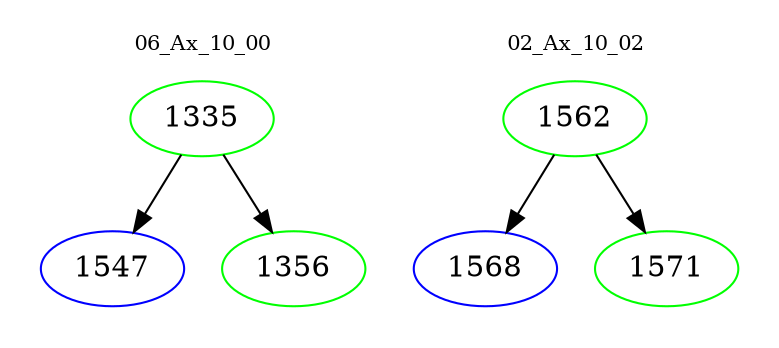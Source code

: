 digraph{
subgraph cluster_0 {
color = white
label = "06_Ax_10_00";
fontsize=10;
T0_1335 [label="1335", color="green"]
T0_1335 -> T0_1547 [color="black"]
T0_1547 [label="1547", color="blue"]
T0_1335 -> T0_1356 [color="black"]
T0_1356 [label="1356", color="green"]
}
subgraph cluster_1 {
color = white
label = "02_Ax_10_02";
fontsize=10;
T1_1562 [label="1562", color="green"]
T1_1562 -> T1_1568 [color="black"]
T1_1568 [label="1568", color="blue"]
T1_1562 -> T1_1571 [color="black"]
T1_1571 [label="1571", color="green"]
}
}
